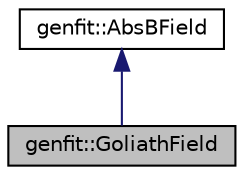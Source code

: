 digraph "genfit::GoliathField"
{
 // LATEX_PDF_SIZE
  edge [fontname="Helvetica",fontsize="10",labelfontname="Helvetica",labelfontsize="10"];
  node [fontname="Helvetica",fontsize="10",shape=record];
  Node1 [label="genfit::GoliathField",height=0.2,width=0.4,color="black", fillcolor="grey75", style="filled", fontcolor="black",tooltip="Constant Magnetic field."];
  Node2 -> Node1 [dir="back",color="midnightblue",fontsize="10",style="solid",fontname="Helvetica"];
  Node2 [label="genfit::AbsBField",height=0.2,width=0.4,color="black", fillcolor="white", style="filled",URL="$classgenfit_1_1AbsBField.html",tooltip="Abstract Interface to magnetic fields in GENFIT."];
}
